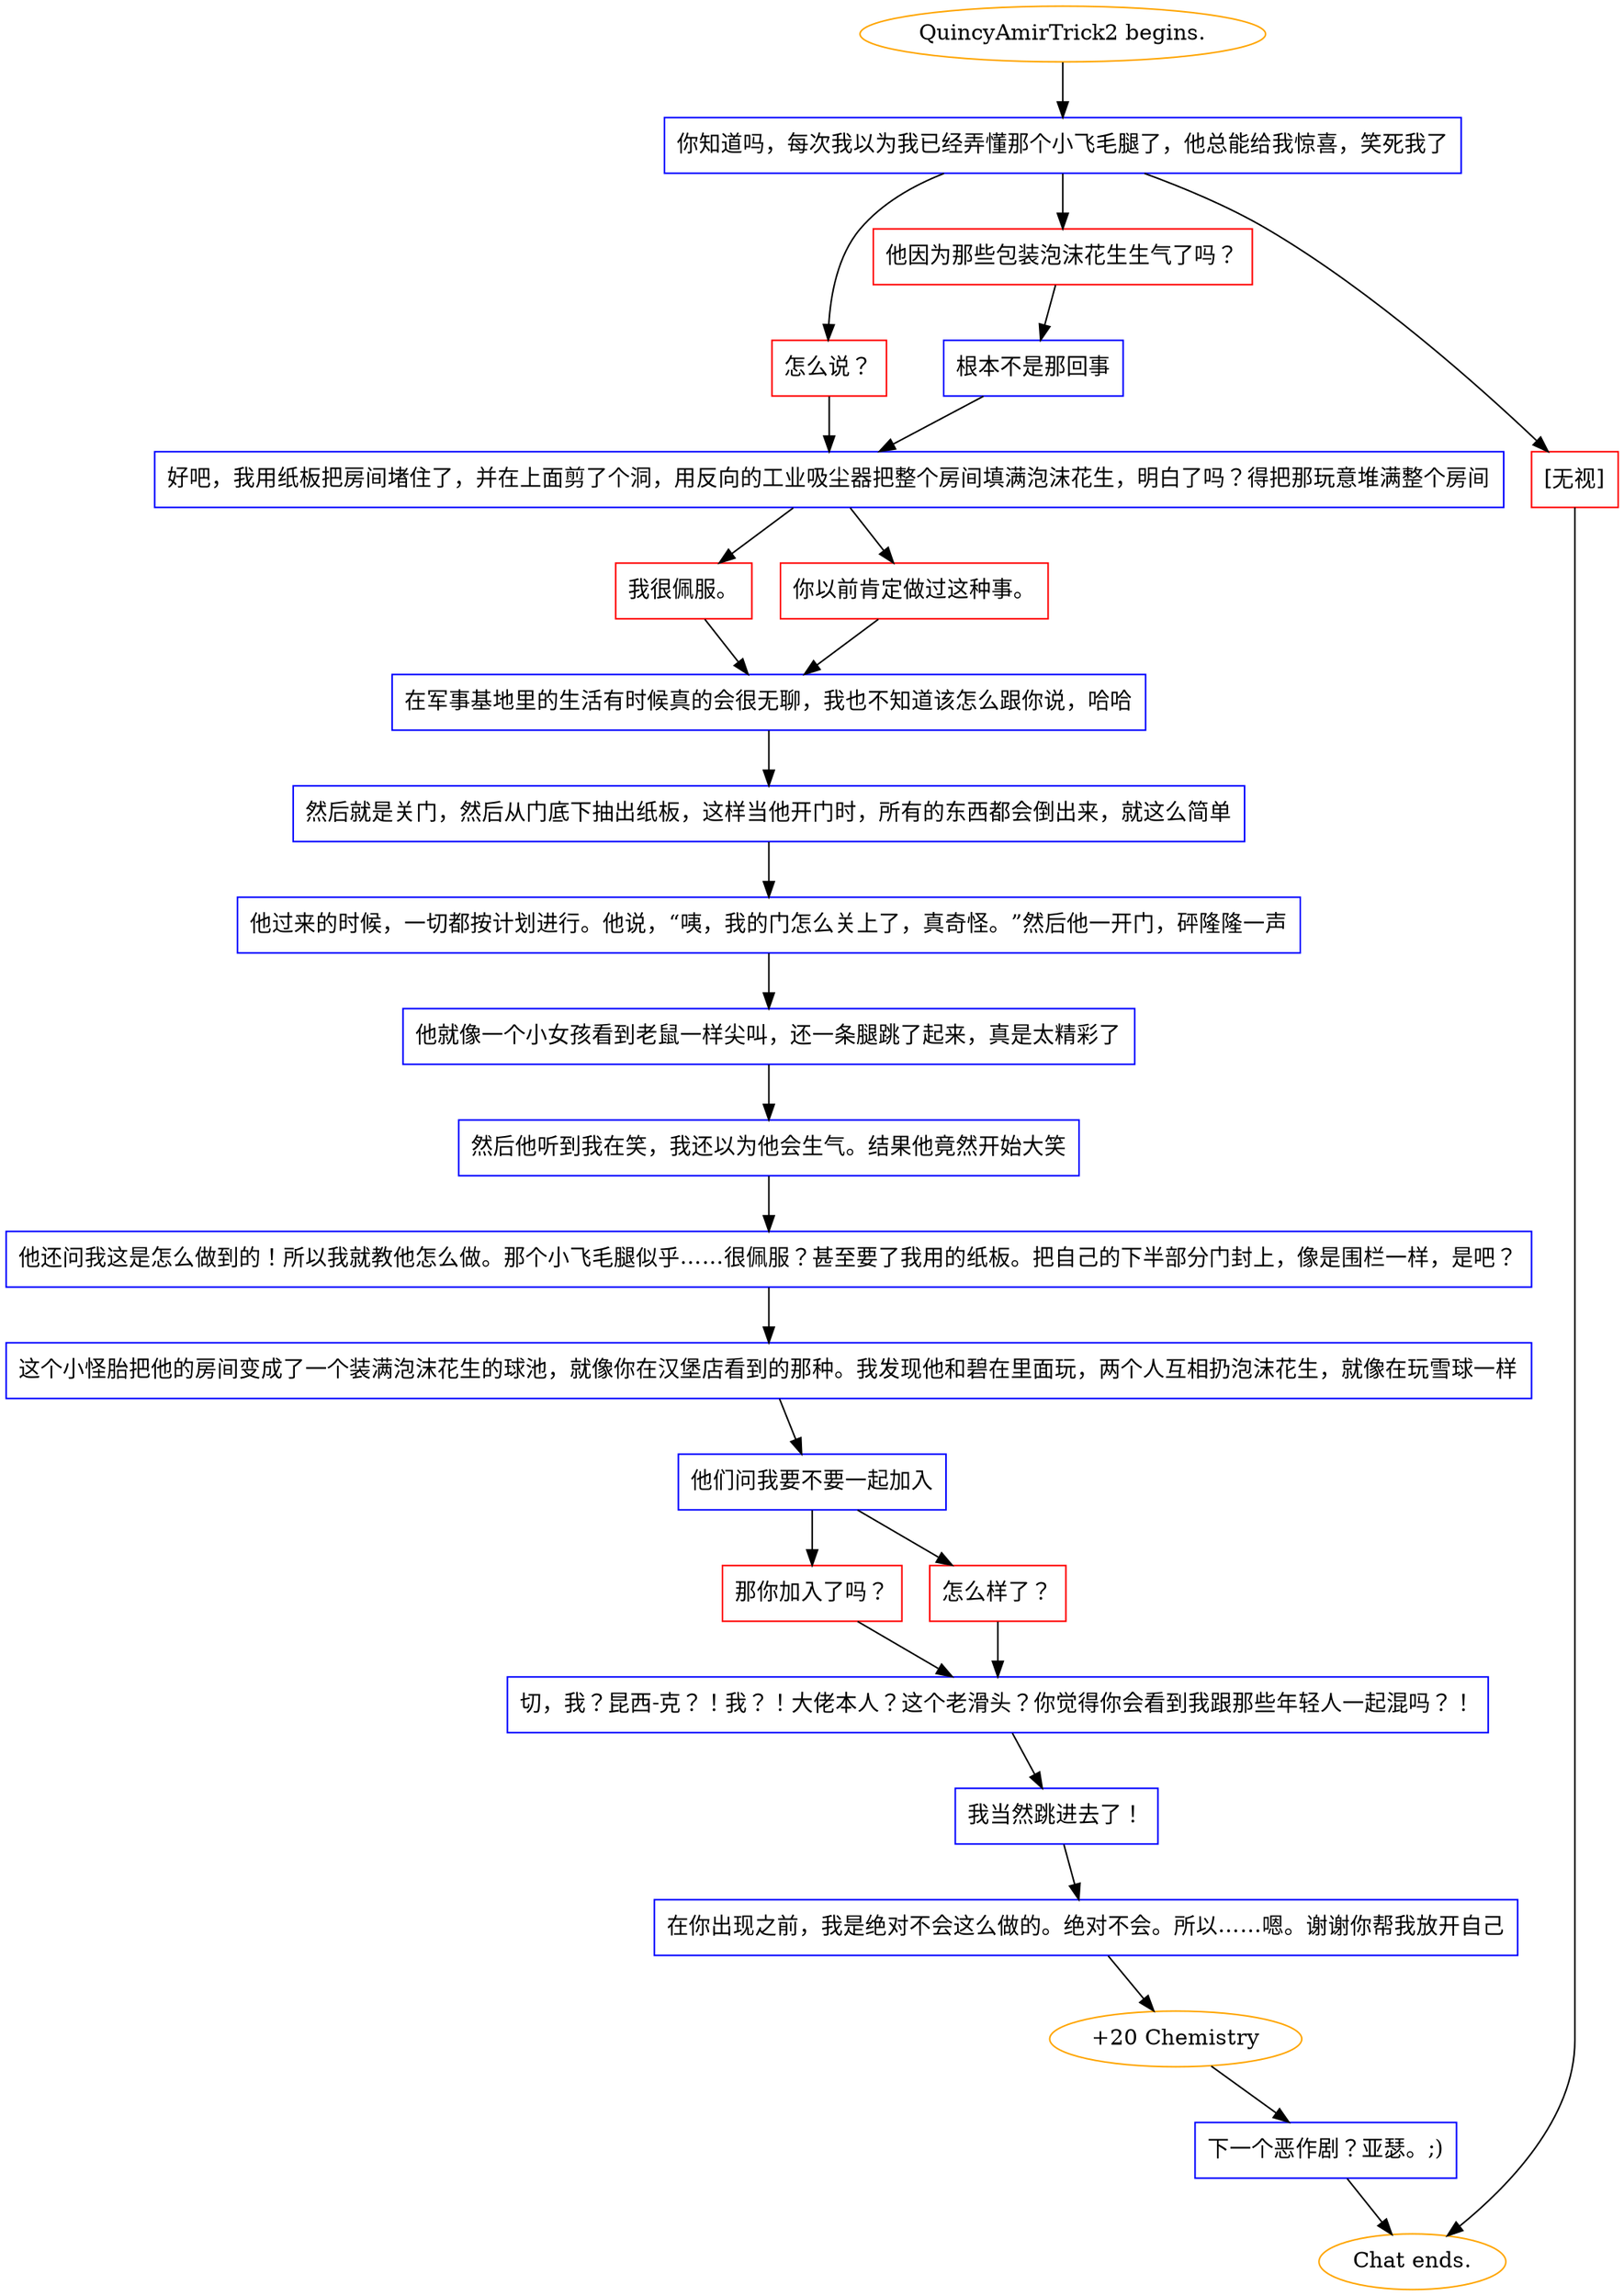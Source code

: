 digraph {
	"QuincyAmirTrick2 begins." [color=orange];
		"QuincyAmirTrick2 begins." -> j1178425442;
	j1178425442 [label="你知道吗，每次我以为我已经弄懂那个小飞毛腿了，他总能给我惊喜，笑死我了",shape=box,color=blue];
		j1178425442 -> j2165013096;
		j1178425442 -> j3615462600;
		j1178425442 -> j2424094220;
	j2165013096 [label="怎么说？",shape=box,color=red];
		j2165013096 -> j2753614283;
	j3615462600 [label="他因为那些包装泡沫花生生气了吗？",shape=box,color=red];
		j3615462600 -> j3377418338;
	j2424094220 [label="[无视]",shape=box,color=red];
		j2424094220 -> "Chat ends.";
	j2753614283 [label="好吧，我用纸板把房间堵住了，并在上面剪了个洞，用反向的工业吸尘器把整个房间填满泡沫花生，明白了吗？得把那玩意堆满整个房间",shape=box,color=blue];
		j2753614283 -> j2236041984;
		j2753614283 -> j4054755543;
	j3377418338 [label="根本不是那回事",shape=box,color=blue];
		j3377418338 -> j2753614283;
	"Chat ends." [color=orange];
	j2236041984 [label="我很佩服。",shape=box,color=red];
		j2236041984 -> j1705373738;
	j4054755543 [label="你以前肯定做过这种事。",shape=box,color=red];
		j4054755543 -> j1705373738;
	j1705373738 [label="在军事基地里的生活有时候真的会很无聊，我也不知道该怎么跟你说，哈哈",shape=box,color=blue];
		j1705373738 -> j3499728633;
	j3499728633 [label="然后就是关门，然后从门底下抽出纸板，这样当他开门时，所有的东西都会倒出来，就这么简单",shape=box,color=blue];
		j3499728633 -> j3688187929;
	j3688187929 [label="他过来的时候，一切都按计划进行。他说，“咦，我的门怎么关上了，真奇怪。”然后他一开门，砰隆隆一声",shape=box,color=blue];
		j3688187929 -> j1343804710;
	j1343804710 [label="他就像一个小女孩看到老鼠一样尖叫，还一条腿跳了起来，真是太精彩了",shape=box,color=blue];
		j1343804710 -> j763328564;
	j763328564 [label="然后他听到我在笑，我还以为他会生气。结果他竟然开始大笑",shape=box,color=blue];
		j763328564 -> j3858522083;
	j3858522083 [label="他还问我这是怎么做到的！所以我就教他怎么做。那个小飞毛腿似乎……很佩服？甚至要了我用的纸板。把自己的下半部分门封上，像是围栏一样，是吧？",shape=box,color=blue];
		j3858522083 -> j1362536767;
	j1362536767 [label="这个小怪胎把他的房间变成了一个装满泡沫花生的球池，就像你在汉堡店看到的那种。我发现他和碧在里面玩，两个人互相扔泡沫花生，就像在玩雪球一样",shape=box,color=blue];
		j1362536767 -> j960817645;
	j960817645 [label="他们问我要不要一起加入",shape=box,color=blue];
		j960817645 -> j1886806416;
		j960817645 -> j3732215615;
	j1886806416 [label="那你加入了吗？",shape=box,color=red];
		j1886806416 -> j141395085;
	j3732215615 [label="怎么样了？",shape=box,color=red];
		j3732215615 -> j141395085;
	j141395085 [label="切，我？昆西-克？！我？！大佬本人？这个老滑头？你觉得你会看到我跟那些年轻人一起混吗？！",shape=box,color=blue];
		j141395085 -> j498279832;
	j498279832 [label="我当然跳进去了！",shape=box,color=blue];
		j498279832 -> j304554119;
	j304554119 [label="在你出现之前，我是绝对不会这么做的。绝对不会。所以……嗯。谢谢你帮我放开自己",shape=box,color=blue];
		j304554119 -> j3248240399;
	j3248240399 [label="+20 Chemistry",color=orange];
		j3248240399 -> j1145098587;
	j1145098587 [label="下一个恶作剧？亚瑟。;)",shape=box,color=blue];
		j1145098587 -> "Chat ends.";
}